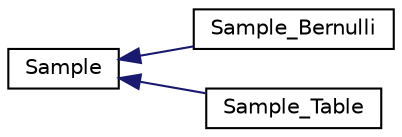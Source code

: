 digraph "Иерархия классов. Графический вид."
{
 // LATEX_PDF_SIZE
  edge [fontname="Helvetica",fontsize="10",labelfontname="Helvetica",labelfontsize="10"];
  node [fontname="Helvetica",fontsize="10",shape=record];
  rankdir="LR";
  Node0 [label="Sample",height=0.2,width=0.4,color="black", fillcolor="white", style="filled",URL="$classSample.html",tooltip=" "];
  Node0 -> Node1 [dir="back",color="midnightblue",fontsize="10",style="solid",fontname="Helvetica"];
  Node1 [label="Sample_Bernulli",height=0.2,width=0.4,color="black", fillcolor="white", style="filled",URL="$classSample__Bernulli.html",tooltip=" "];
  Node0 -> Node2 [dir="back",color="midnightblue",fontsize="10",style="solid",fontname="Helvetica"];
  Node2 [label="Sample_Table",height=0.2,width=0.4,color="black", fillcolor="white", style="filled",URL="$classSample__Table.html",tooltip=" "];
}
